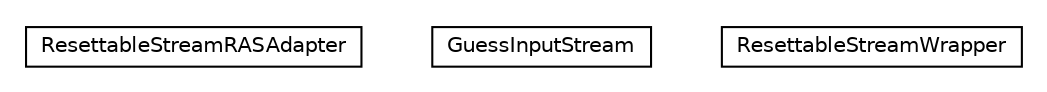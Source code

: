 #!/usr/local/bin/dot
#
# Class diagram 
# Generated by UMLGraph version 5.1 (http://www.umlgraph.org/)
#

digraph G {
	edge [fontname="Helvetica",fontsize=10,labelfontname="Helvetica",labelfontsize=10];
	node [fontname="Helvetica",fontsize=10,shape=plaintext];
	nodesep=0.25;
	ranksep=0.5;
	// com.gc.iotools.fmt.ResettableStreamRASAdapter
	c147 [label=<<table title="com.gc.iotools.fmt.ResettableStreamRASAdapter" border="0" cellborder="1" cellspacing="0" cellpadding="2" port="p" href="./ResettableStreamRASAdapter.html">
		<tr><td><table border="0" cellspacing="0" cellpadding="1">
<tr><td align="center" balign="center"> ResettableStreamRASAdapter </td></tr>
		</table></td></tr>
		</table>>, fontname="Helvetica", fontcolor="black", fontsize=10.0];
	// com.gc.iotools.fmt.GuessInputStream
	c148 [label=<<table title="com.gc.iotools.fmt.GuessInputStream" border="0" cellborder="1" cellspacing="0" cellpadding="2" port="p" href="./GuessInputStream.html">
		<tr><td><table border="0" cellspacing="0" cellpadding="1">
<tr><td align="center" balign="center"> GuessInputStream </td></tr>
		</table></td></tr>
		</table>>, fontname="Helvetica", fontcolor="black", fontsize=10.0];
	// com.gc.iotools.fmt.ResettableStreamWrapper
	c149 [label=<<table title="com.gc.iotools.fmt.ResettableStreamWrapper" border="0" cellborder="1" cellspacing="0" cellpadding="2" port="p" href="./ResettableStreamWrapper.html">
		<tr><td><table border="0" cellspacing="0" cellpadding="1">
<tr><td align="center" balign="center"> ResettableStreamWrapper </td></tr>
		</table></td></tr>
		</table>>, fontname="Helvetica", fontcolor="black", fontsize=10.0];
}

